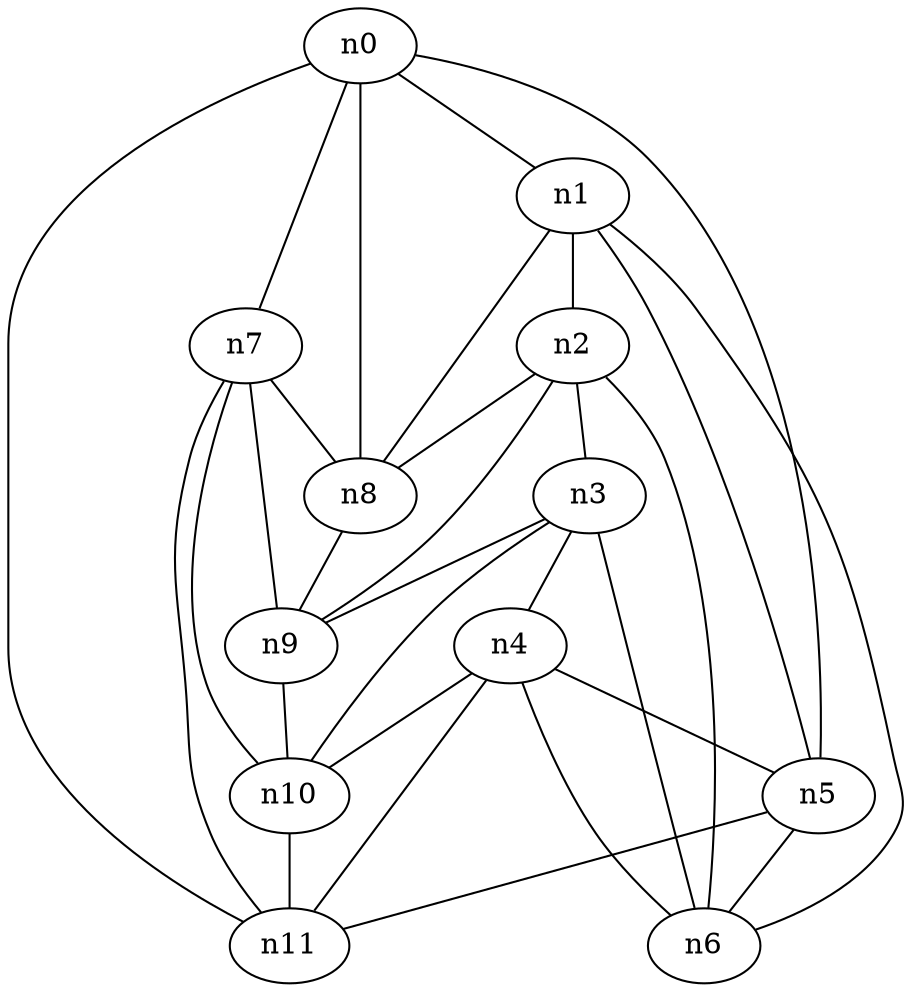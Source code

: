 strict graph "" {
	graph [edge_default="{}",
		node_default="{}"
	];
	node [label="\N"];
	n0	 [dim3pos="0.9965939394523563,-0.02656620382379454,0.07806892250585967",
		pos="-0.026650687752226915,7.775833191332257"];
	n1	 [dim3pos="-0.5047907865848446,-0.07849408425038058,-0.8596655980768034",
		pos="3.2958554779851004,2.605411048457815"];
	n0 -- n1	 [id=e0];
	n5	 [dim3pos="-0.07493014781973689,0.6817581920096224,-0.7277301976525937",
		pos="-4.602921124994152,-3.8973822749154663"];
	n0 -- n5	 [id=e1];
	n7	 [dim3pos="-0.0378465506542547,-0.18705981364658883,0.9816192055588961",
		pos="4.512760521397001,0.19202802408664935"];
	n0 -- n7	 [id=e2];
	n8	 [dim3pos="-0.18353420805413306,0.10167634551704227,-0.9777408221181323",
		pos="2.635690307805404,9.213390874670207"];
	n0 -- n8	 [id=e3];
	n11	 [dim3pos="0.47779758787289844,0.1682411611953699,-0.8622090098708511",
		pos="6.621745794897173,2.610410816160061"];
	n0 -- n11	 [id=e4];
	n2	 [dim3pos="0.4683755180655243,0.16543953370927433,-0.8679021458453191",
		pos="3.4811330580397275,3.661425655026495"];
	n1 -- n2	 [id=e5];
	n1 -- n5	 [id=e6];
	n6	 [dim3pos="-0.24046197716079853,0.25906570301882115,0.9354480205010236",
		pos="5.460561715563995,5.92191343918702"];
	n1 -- n6	 [id=e7];
	n1 -- n8	 [id=e8];
	n3	 [dim3pos="-0.8577023002113164,0.505541910635553,-0.09367038381031305",
		pos="5.750585849783942,-1.6646042338145608"];
	n2 -- n3	 [id=e9];
	n2 -- n6	 [id=e10];
	n2 -- n8	 [id=e11];
	n9	 [dim3pos="0.44862034830453296,-0.6770998203115994,-0.58333148073897",
		pos="2.1559515822692763,-2.1936206313427133"];
	n2 -- n9	 [id=e12];
	n4	 [dim3pos="0.1764049556024321,0.2779999430740869,0.9442443133478265",
		pos="4.14695147055974,-0.33550453662882523"];
	n3 -- n4	 [id=e13];
	n3 -- n6	 [id=e14];
	n3 -- n9	 [id=e15];
	n10	 [dim3pos="0.5115462162472458,0.12364198630789518,0.8503135467961006",
		pos="9.661932071207318,5.7289697712310215"];
	n3 -- n10	 [id=e16];
	n4 -- n5	 [id=e17];
	n4 -- n6	 [id=e18];
	n4 -- n10	 [id=e19];
	n4 -- n11	 [id=e20];
	n5 -- n6	 [id=e21];
	n5 -- n11	 [id=e22];
	n7 -- n8	 [id=e23];
	n7 -- n9	 [id=e24];
	n7 -- n10	 [id=e25];
	n7 -- n11	 [id=e26];
	n8 -- n9	 [id=e27];
	n9 -- n10	 [id=e28];
	n10 -- n11	 [id=e29];
}
